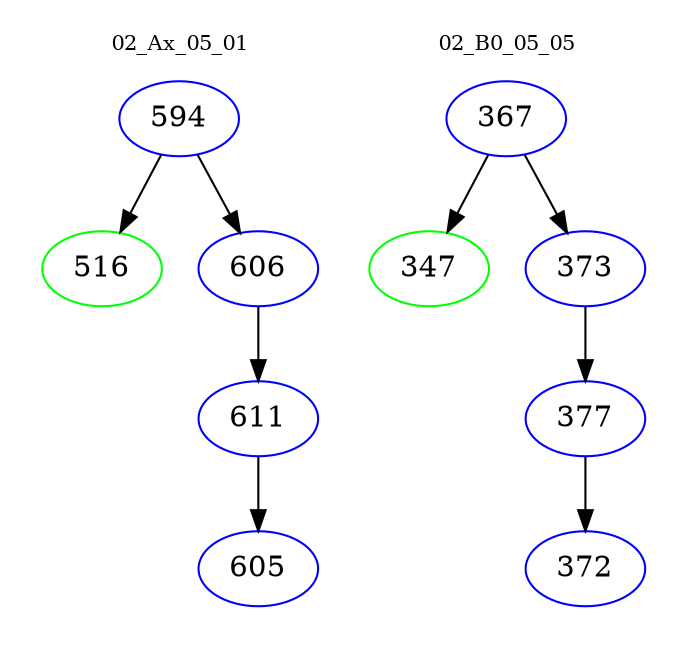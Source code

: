 digraph{
subgraph cluster_0 {
color = white
label = "02_Ax_05_01";
fontsize=10;
T0_594 [label="594", color="blue"]
T0_594 -> T0_516 [color="black"]
T0_516 [label="516", color="green"]
T0_594 -> T0_606 [color="black"]
T0_606 [label="606", color="blue"]
T0_606 -> T0_611 [color="black"]
T0_611 [label="611", color="blue"]
T0_611 -> T0_605 [color="black"]
T0_605 [label="605", color="blue"]
}
subgraph cluster_1 {
color = white
label = "02_B0_05_05";
fontsize=10;
T1_367 [label="367", color="blue"]
T1_367 -> T1_347 [color="black"]
T1_347 [label="347", color="green"]
T1_367 -> T1_373 [color="black"]
T1_373 [label="373", color="blue"]
T1_373 -> T1_377 [color="black"]
T1_377 [label="377", color="blue"]
T1_377 -> T1_372 [color="black"]
T1_372 [label="372", color="blue"]
}
}
